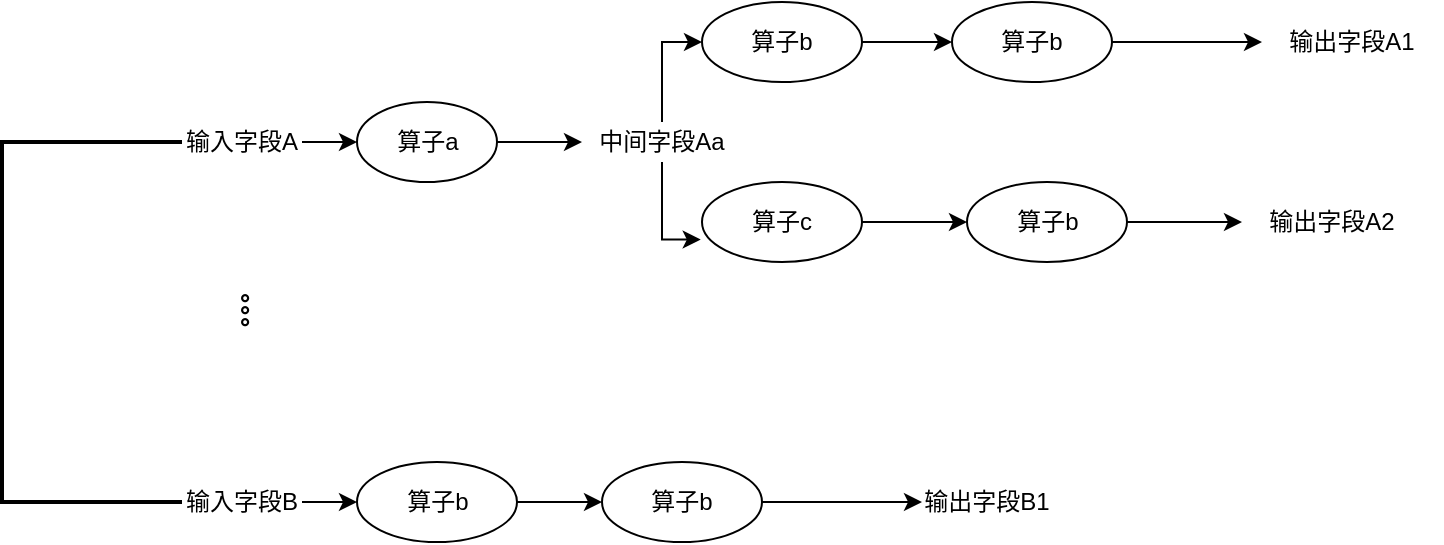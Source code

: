 <mxfile version="16.6.4" type="github">
  <diagram id="t5013ClFBceo3AWYJ7qr" name="第 1 页">
    <mxGraphModel dx="845" dy="595" grid="1" gridSize="10" guides="1" tooltips="1" connect="1" arrows="1" fold="1" page="1" pageScale="1" pageWidth="827" pageHeight="1169" math="0" shadow="0">
      <root>
        <mxCell id="0" />
        <mxCell id="1" parent="0" />
        <mxCell id="a7ovbASMTijBWr023Lwf-1" style="edgeStyle=orthogonalEdgeStyle;rounded=0;orthogonalLoop=1;jettySize=auto;html=1;exitX=1;exitY=0.5;exitDx=0;exitDy=0;entryX=0;entryY=0.5;entryDx=0;entryDy=0;" edge="1" parent="1" source="a7ovbASMTijBWr023Lwf-2" target="a7ovbASMTijBWr023Lwf-26">
          <mxGeometry relative="1" as="geometry" />
        </mxCell>
        <mxCell id="a7ovbASMTijBWr023Lwf-2" value="算子a" style="ellipse;whiteSpace=wrap;html=1;" vertex="1" parent="1">
          <mxGeometry x="217.5" y="270" width="70" height="40" as="geometry" />
        </mxCell>
        <mxCell id="a7ovbASMTijBWr023Lwf-3" style="edgeStyle=orthogonalEdgeStyle;rounded=0;orthogonalLoop=1;jettySize=auto;html=1;exitX=1;exitY=0.5;exitDx=0;exitDy=0;entryX=0;entryY=0.5;entryDx=0;entryDy=0;" edge="1" parent="1" source="a7ovbASMTijBWr023Lwf-4" target="a7ovbASMTijBWr023Lwf-8">
          <mxGeometry relative="1" as="geometry" />
        </mxCell>
        <mxCell id="a7ovbASMTijBWr023Lwf-4" value="算子b" style="ellipse;whiteSpace=wrap;html=1;" vertex="1" parent="1">
          <mxGeometry x="390" y="220" width="80" height="40" as="geometry" />
        </mxCell>
        <mxCell id="a7ovbASMTijBWr023Lwf-5" style="edgeStyle=orthogonalEdgeStyle;rounded=0;orthogonalLoop=1;jettySize=auto;html=1;exitX=1;exitY=0.5;exitDx=0;exitDy=0;entryX=0;entryY=0.5;entryDx=0;entryDy=0;" edge="1" parent="1" source="a7ovbASMTijBWr023Lwf-6" target="a7ovbASMTijBWr023Lwf-10">
          <mxGeometry relative="1" as="geometry" />
        </mxCell>
        <mxCell id="a7ovbASMTijBWr023Lwf-6" value="算子c" style="ellipse;whiteSpace=wrap;html=1;" vertex="1" parent="1">
          <mxGeometry x="390" y="310" width="80" height="40" as="geometry" />
        </mxCell>
        <mxCell id="a7ovbASMTijBWr023Lwf-7" style="edgeStyle=orthogonalEdgeStyle;rounded=0;orthogonalLoop=1;jettySize=auto;html=1;exitX=1;exitY=0.5;exitDx=0;exitDy=0;fontFamily=Comic Sans MS;" edge="1" parent="1" source="a7ovbASMTijBWr023Lwf-8" target="a7ovbASMTijBWr023Lwf-13">
          <mxGeometry relative="1" as="geometry" />
        </mxCell>
        <mxCell id="a7ovbASMTijBWr023Lwf-8" value="算子b" style="ellipse;whiteSpace=wrap;html=1;" vertex="1" parent="1">
          <mxGeometry x="515" y="220" width="80" height="40" as="geometry" />
        </mxCell>
        <mxCell id="a7ovbASMTijBWr023Lwf-9" style="edgeStyle=orthogonalEdgeStyle;rounded=0;orthogonalLoop=1;jettySize=auto;html=1;fontFamily=Comic Sans MS;" edge="1" parent="1" source="a7ovbASMTijBWr023Lwf-10" target="a7ovbASMTijBWr023Lwf-22">
          <mxGeometry relative="1" as="geometry" />
        </mxCell>
        <mxCell id="a7ovbASMTijBWr023Lwf-10" value="算子b" style="ellipse;whiteSpace=wrap;html=1;" vertex="1" parent="1">
          <mxGeometry x="522.5" y="310" width="80" height="40" as="geometry" />
        </mxCell>
        <mxCell id="a7ovbASMTijBWr023Lwf-11" style="edgeStyle=orthogonalEdgeStyle;rounded=0;orthogonalLoop=1;jettySize=auto;html=1;exitX=1;exitY=0.5;exitDx=0;exitDy=0;fontFamily=Comic Sans MS;" edge="1" parent="1" source="a7ovbASMTijBWr023Lwf-12" target="a7ovbASMTijBWr023Lwf-2">
          <mxGeometry relative="1" as="geometry" />
        </mxCell>
        <mxCell id="a7ovbASMTijBWr023Lwf-12" value="输入字段A" style="text;html=1;strokeColor=none;fillColor=none;align=center;verticalAlign=middle;whiteSpace=wrap;rounded=0;" vertex="1" parent="1">
          <mxGeometry x="130" y="280" width="60" height="20" as="geometry" />
        </mxCell>
        <mxCell id="a7ovbASMTijBWr023Lwf-13" value="输出字段A1" style="text;html=1;strokeColor=none;fillColor=none;align=center;verticalAlign=middle;whiteSpace=wrap;rounded=0;" vertex="1" parent="1">
          <mxGeometry x="670" y="230" width="90" height="20" as="geometry" />
        </mxCell>
        <mxCell id="a7ovbASMTijBWr023Lwf-14" value="" style="shape=mxgraph.flowchart.annotation_1;whiteSpace=wrap;html=1;fillColor=#ffffff;strokeColor=#000000;strokeWidth=2" vertex="1" parent="1">
          <mxGeometry x="40" y="290" width="90" height="180" as="geometry" />
        </mxCell>
        <mxCell id="a7ovbASMTijBWr023Lwf-15" value="" style="endArrow=classic;html=1;exitX=0.757;exitY=0.07;exitDx=0;exitDy=0;exitPerimeter=0;" edge="1" parent="1" target="a7ovbASMTijBWr023Lwf-18">
          <mxGeometry width="50" height="50" relative="1" as="geometry">
            <mxPoint x="270" y="470" as="sourcePoint" />
            <mxPoint x="357.251" y="475.009" as="targetPoint" />
          </mxGeometry>
        </mxCell>
        <mxCell id="a7ovbASMTijBWr023Lwf-16" value="算子b" style="ellipse;whiteSpace=wrap;html=1;" vertex="1" parent="1">
          <mxGeometry x="217.5" y="450" width="80" height="40" as="geometry" />
        </mxCell>
        <mxCell id="a7ovbASMTijBWr023Lwf-17" style="edgeStyle=orthogonalEdgeStyle;rounded=0;orthogonalLoop=1;jettySize=auto;html=1;fontFamily=Comic Sans MS;" edge="1" parent="1" source="a7ovbASMTijBWr023Lwf-18" target="a7ovbASMTijBWr023Lwf-21">
          <mxGeometry relative="1" as="geometry" />
        </mxCell>
        <mxCell id="a7ovbASMTijBWr023Lwf-18" value="算子b" style="ellipse;whiteSpace=wrap;html=1;" vertex="1" parent="1">
          <mxGeometry x="340" y="450" width="80" height="40" as="geometry" />
        </mxCell>
        <mxCell id="a7ovbASMTijBWr023Lwf-19" style="edgeStyle=orthogonalEdgeStyle;rounded=0;orthogonalLoop=1;jettySize=auto;html=1;exitX=1;exitY=0.5;exitDx=0;exitDy=0;fontFamily=Comic Sans MS;" edge="1" parent="1" source="a7ovbASMTijBWr023Lwf-20" target="a7ovbASMTijBWr023Lwf-16">
          <mxGeometry relative="1" as="geometry" />
        </mxCell>
        <mxCell id="a7ovbASMTijBWr023Lwf-20" value="输入字段B" style="text;html=1;strokeColor=none;fillColor=none;align=center;verticalAlign=middle;whiteSpace=wrap;rounded=0;" vertex="1" parent="1">
          <mxGeometry x="130" y="460" width="60" height="20" as="geometry" />
        </mxCell>
        <mxCell id="a7ovbASMTijBWr023Lwf-21" value="输出字段B1" style="text;html=1;strokeColor=none;fillColor=none;align=center;verticalAlign=middle;whiteSpace=wrap;rounded=0;" vertex="1" parent="1">
          <mxGeometry x="500" y="460" width="65" height="20" as="geometry" />
        </mxCell>
        <mxCell id="a7ovbASMTijBWr023Lwf-22" value="输出字段A2" style="text;html=1;strokeColor=none;fillColor=none;align=center;verticalAlign=middle;whiteSpace=wrap;rounded=0;" vertex="1" parent="1">
          <mxGeometry x="660" y="320" width="90" height="20" as="geometry" />
        </mxCell>
        <mxCell id="a7ovbASMTijBWr023Lwf-23" value="。。。" style="text;html=1;strokeColor=none;fillColor=none;align=center;verticalAlign=middle;whiteSpace=wrap;rounded=0;rotation=90;fontStyle=1;fontFamily=Comic Sans MS;" vertex="1" parent="1">
          <mxGeometry x="112.5" y="362.5" width="105" height="30" as="geometry" />
        </mxCell>
        <mxCell id="a7ovbASMTijBWr023Lwf-24" style="edgeStyle=orthogonalEdgeStyle;rounded=0;orthogonalLoop=1;jettySize=auto;html=1;entryX=0;entryY=0.5;entryDx=0;entryDy=0;" edge="1" parent="1" source="a7ovbASMTijBWr023Lwf-26" target="a7ovbASMTijBWr023Lwf-4">
          <mxGeometry relative="1" as="geometry" />
        </mxCell>
        <mxCell id="a7ovbASMTijBWr023Lwf-25" style="edgeStyle=orthogonalEdgeStyle;rounded=0;orthogonalLoop=1;jettySize=auto;html=1;entryX=-0.008;entryY=0.72;entryDx=0;entryDy=0;entryPerimeter=0;" edge="1" parent="1" source="a7ovbASMTijBWr023Lwf-26" target="a7ovbASMTijBWr023Lwf-6">
          <mxGeometry relative="1" as="geometry" />
        </mxCell>
        <mxCell id="a7ovbASMTijBWr023Lwf-26" value="中间字段Aa" style="text;html=1;strokeColor=none;fillColor=none;align=center;verticalAlign=middle;whiteSpace=wrap;rounded=0;" vertex="1" parent="1">
          <mxGeometry x="330" y="280" width="80" height="20" as="geometry" />
        </mxCell>
      </root>
    </mxGraphModel>
  </diagram>
</mxfile>
